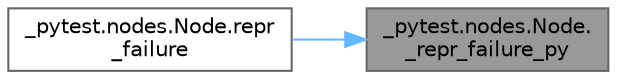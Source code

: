 digraph "_pytest.nodes.Node._repr_failure_py"
{
 // LATEX_PDF_SIZE
  bgcolor="transparent";
  edge [fontname=Helvetica,fontsize=10,labelfontname=Helvetica,labelfontsize=10];
  node [fontname=Helvetica,fontsize=10,shape=box,height=0.2,width=0.4];
  rankdir="RL";
  Node1 [id="Node000001",label="_pytest.nodes.Node.\l_repr_failure_py",height=0.2,width=0.4,color="gray40", fillcolor="grey60", style="filled", fontcolor="black",tooltip=" "];
  Node1 -> Node2 [id="edge1_Node000001_Node000002",dir="back",color="steelblue1",style="solid",tooltip=" "];
  Node2 [id="Node000002",label="_pytest.nodes.Node.repr\l_failure",height=0.2,width=0.4,color="grey40", fillcolor="white", style="filled",URL="$class__pytest_1_1nodes_1_1_node.html#a34169eaae9bb7d58511be7115064a674",tooltip=" "];
}
